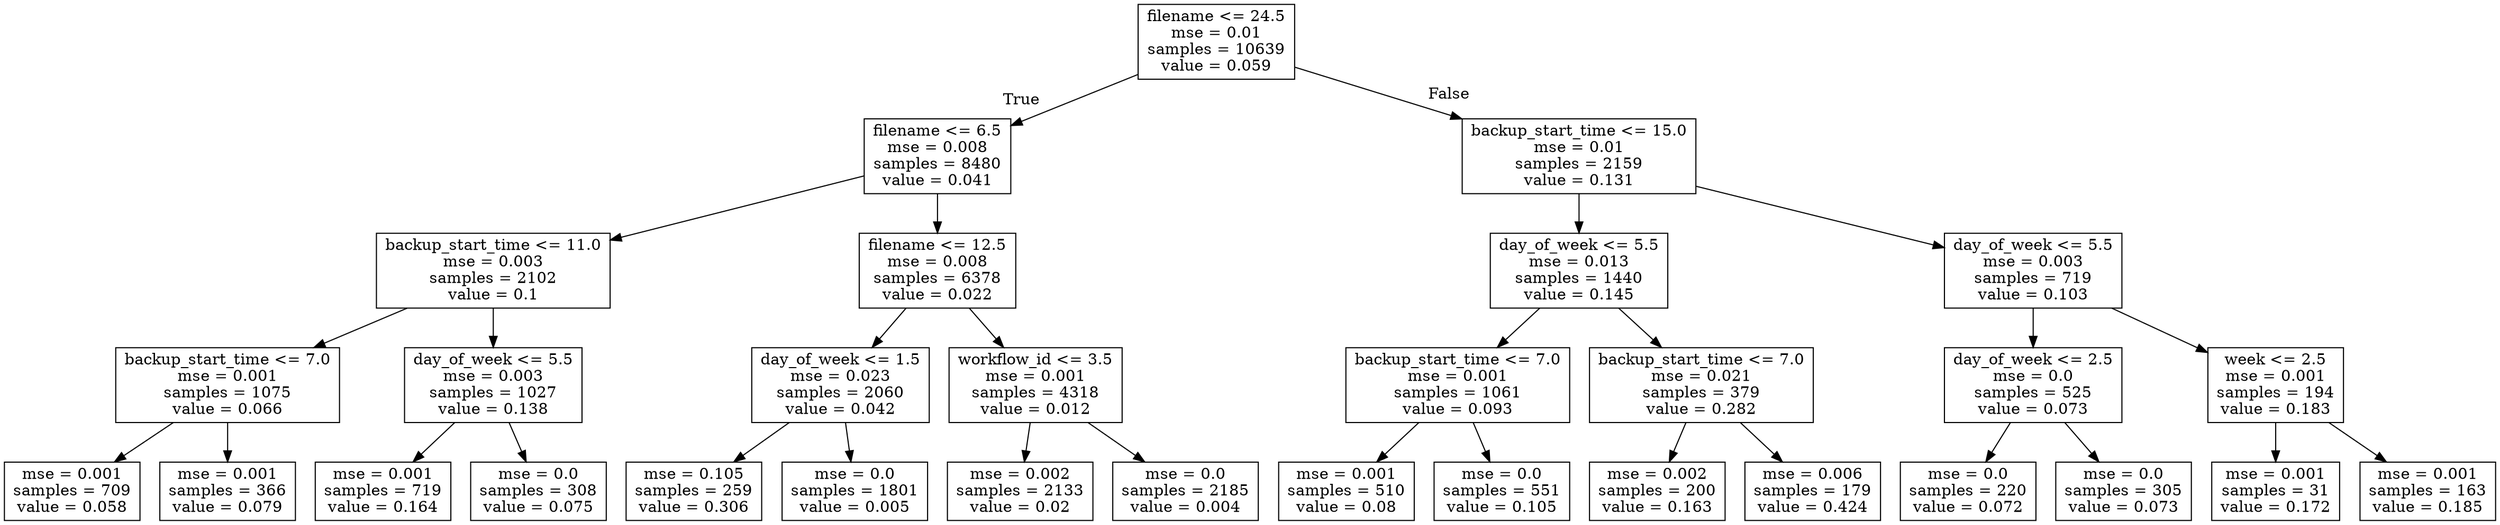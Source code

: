 digraph Tree {
node [shape=box] ;
0 [label="filename <= 24.5\nmse = 0.01\nsamples = 10639\nvalue = 0.059"] ;
1 [label="filename <= 6.5\nmse = 0.008\nsamples = 8480\nvalue = 0.041"] ;
0 -> 1 [labeldistance=2.5, labelangle=45, headlabel="True"] ;
2 [label="backup_start_time <= 11.0\nmse = 0.003\nsamples = 2102\nvalue = 0.1"] ;
1 -> 2 ;
3 [label="backup_start_time <= 7.0\nmse = 0.001\nsamples = 1075\nvalue = 0.066"] ;
2 -> 3 ;
4 [label="mse = 0.001\nsamples = 709\nvalue = 0.058"] ;
3 -> 4 ;
5 [label="mse = 0.001\nsamples = 366\nvalue = 0.079"] ;
3 -> 5 ;
6 [label="day_of_week <= 5.5\nmse = 0.003\nsamples = 1027\nvalue = 0.138"] ;
2 -> 6 ;
7 [label="mse = 0.001\nsamples = 719\nvalue = 0.164"] ;
6 -> 7 ;
8 [label="mse = 0.0\nsamples = 308\nvalue = 0.075"] ;
6 -> 8 ;
9 [label="filename <= 12.5\nmse = 0.008\nsamples = 6378\nvalue = 0.022"] ;
1 -> 9 ;
10 [label="day_of_week <= 1.5\nmse = 0.023\nsamples = 2060\nvalue = 0.042"] ;
9 -> 10 ;
11 [label="mse = 0.105\nsamples = 259\nvalue = 0.306"] ;
10 -> 11 ;
12 [label="mse = 0.0\nsamples = 1801\nvalue = 0.005"] ;
10 -> 12 ;
13 [label="workflow_id <= 3.5\nmse = 0.001\nsamples = 4318\nvalue = 0.012"] ;
9 -> 13 ;
14 [label="mse = 0.002\nsamples = 2133\nvalue = 0.02"] ;
13 -> 14 ;
15 [label="mse = 0.0\nsamples = 2185\nvalue = 0.004"] ;
13 -> 15 ;
16 [label="backup_start_time <= 15.0\nmse = 0.01\nsamples = 2159\nvalue = 0.131"] ;
0 -> 16 [labeldistance=2.5, labelangle=-45, headlabel="False"] ;
17 [label="day_of_week <= 5.5\nmse = 0.013\nsamples = 1440\nvalue = 0.145"] ;
16 -> 17 ;
18 [label="backup_start_time <= 7.0\nmse = 0.001\nsamples = 1061\nvalue = 0.093"] ;
17 -> 18 ;
19 [label="mse = 0.001\nsamples = 510\nvalue = 0.08"] ;
18 -> 19 ;
20 [label="mse = 0.0\nsamples = 551\nvalue = 0.105"] ;
18 -> 20 ;
21 [label="backup_start_time <= 7.0\nmse = 0.021\nsamples = 379\nvalue = 0.282"] ;
17 -> 21 ;
22 [label="mse = 0.002\nsamples = 200\nvalue = 0.163"] ;
21 -> 22 ;
23 [label="mse = 0.006\nsamples = 179\nvalue = 0.424"] ;
21 -> 23 ;
24 [label="day_of_week <= 5.5\nmse = 0.003\nsamples = 719\nvalue = 0.103"] ;
16 -> 24 ;
25 [label="day_of_week <= 2.5\nmse = 0.0\nsamples = 525\nvalue = 0.073"] ;
24 -> 25 ;
26 [label="mse = 0.0\nsamples = 220\nvalue = 0.072"] ;
25 -> 26 ;
27 [label="mse = 0.0\nsamples = 305\nvalue = 0.073"] ;
25 -> 27 ;
28 [label="week <= 2.5\nmse = 0.001\nsamples = 194\nvalue = 0.183"] ;
24 -> 28 ;
29 [label="mse = 0.001\nsamples = 31\nvalue = 0.172"] ;
28 -> 29 ;
30 [label="mse = 0.001\nsamples = 163\nvalue = 0.185"] ;
28 -> 30 ;
}